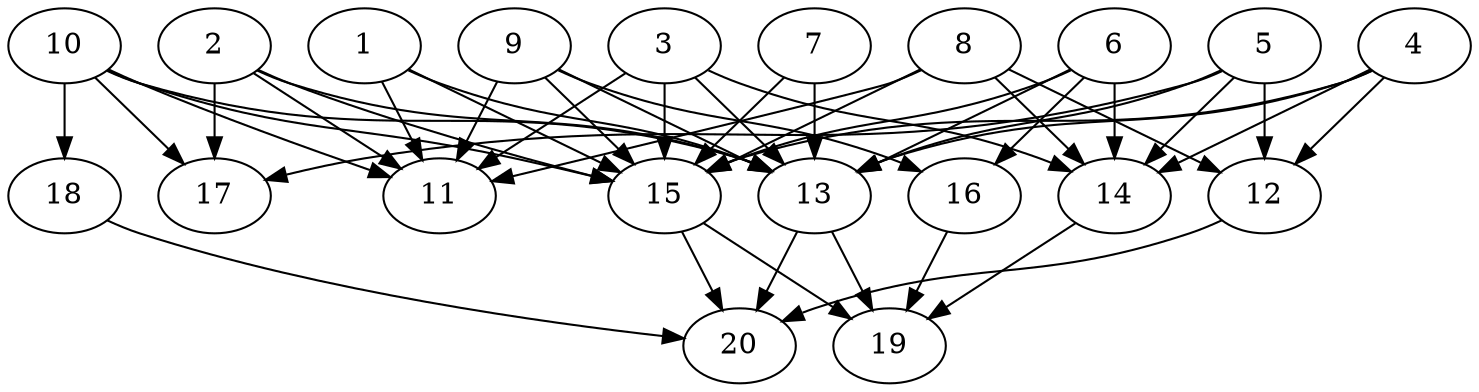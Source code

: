 // DAG automatically generated by daggen at Thu Oct  3 13:58:42 2019
// ./daggen --dot -n 20 --ccr 0.3 --fat 0.7 --regular 0.5 --density 0.9 --mindata 5242880 --maxdata 52428800 
digraph G {
  1 [size="80069973", alpha="0.10", expect_size="24020992"] 
  1 -> 11 [size ="24020992"]
  1 -> 13 [size ="24020992"]
  1 -> 15 [size ="24020992"]
  2 [size="143831040", alpha="0.15", expect_size="43149312"] 
  2 -> 11 [size ="43149312"]
  2 -> 13 [size ="43149312"]
  2 -> 15 [size ="43149312"]
  2 -> 17 [size ="43149312"]
  3 [size="68229120", alpha="0.08", expect_size="20468736"] 
  3 -> 11 [size ="20468736"]
  3 -> 13 [size ="20468736"]
  3 -> 14 [size ="20468736"]
  3 -> 15 [size ="20468736"]
  4 [size="62064640", alpha="0.19", expect_size="18619392"] 
  4 -> 12 [size ="18619392"]
  4 -> 13 [size ="18619392"]
  4 -> 14 [size ="18619392"]
  4 -> 15 [size ="18619392"]
  5 [size="154641067", alpha="0.02", expect_size="46392320"] 
  5 -> 12 [size ="46392320"]
  5 -> 13 [size ="46392320"]
  5 -> 14 [size ="46392320"]
  5 -> 17 [size ="46392320"]
  6 [size="60320427", alpha="0.11", expect_size="18096128"] 
  6 -> 13 [size ="18096128"]
  6 -> 14 [size ="18096128"]
  6 -> 15 [size ="18096128"]
  6 -> 16 [size ="18096128"]
  7 [size="25739947", alpha="0.02", expect_size="7721984"] 
  7 -> 13 [size ="7721984"]
  7 -> 15 [size ="7721984"]
  8 [size="153934507", alpha="0.20", expect_size="46180352"] 
  8 -> 11 [size ="46180352"]
  8 -> 12 [size ="46180352"]
  8 -> 14 [size ="46180352"]
  8 -> 15 [size ="46180352"]
  9 [size="134744747", alpha="0.12", expect_size="40423424"] 
  9 -> 11 [size ="40423424"]
  9 -> 13 [size ="40423424"]
  9 -> 15 [size ="40423424"]
  9 -> 16 [size ="40423424"]
  10 [size="105062400", alpha="0.04", expect_size="31518720"] 
  10 -> 11 [size ="31518720"]
  10 -> 13 [size ="31518720"]
  10 -> 15 [size ="31518720"]
  10 -> 17 [size ="31518720"]
  10 -> 18 [size ="31518720"]
  11 [size="61859840", alpha="0.10", expect_size="18557952"] 
  12 [size="141257387", alpha="0.12", expect_size="42377216"] 
  12 -> 20 [size ="42377216"]
  13 [size="100495360", alpha="0.14", expect_size="30148608"] 
  13 -> 19 [size ="30148608"]
  13 -> 20 [size ="30148608"]
  14 [size="163840000", alpha="0.01", expect_size="49152000"] 
  14 -> 19 [size ="49152000"]
  15 [size="156504747", alpha="0.19", expect_size="46951424"] 
  15 -> 19 [size ="46951424"]
  15 -> 20 [size ="46951424"]
  16 [size="18425173", alpha="0.08", expect_size="5527552"] 
  16 -> 19 [size ="5527552"]
  17 [size="108796587", alpha="0.15", expect_size="32638976"] 
  18 [size="123958613", alpha="0.14", expect_size="37187584"] 
  18 -> 20 [size ="37187584"]
  19 [size="120248320", alpha="0.01", expect_size="36074496"] 
  20 [size="58839040", alpha="0.04", expect_size="17651712"] 
}
